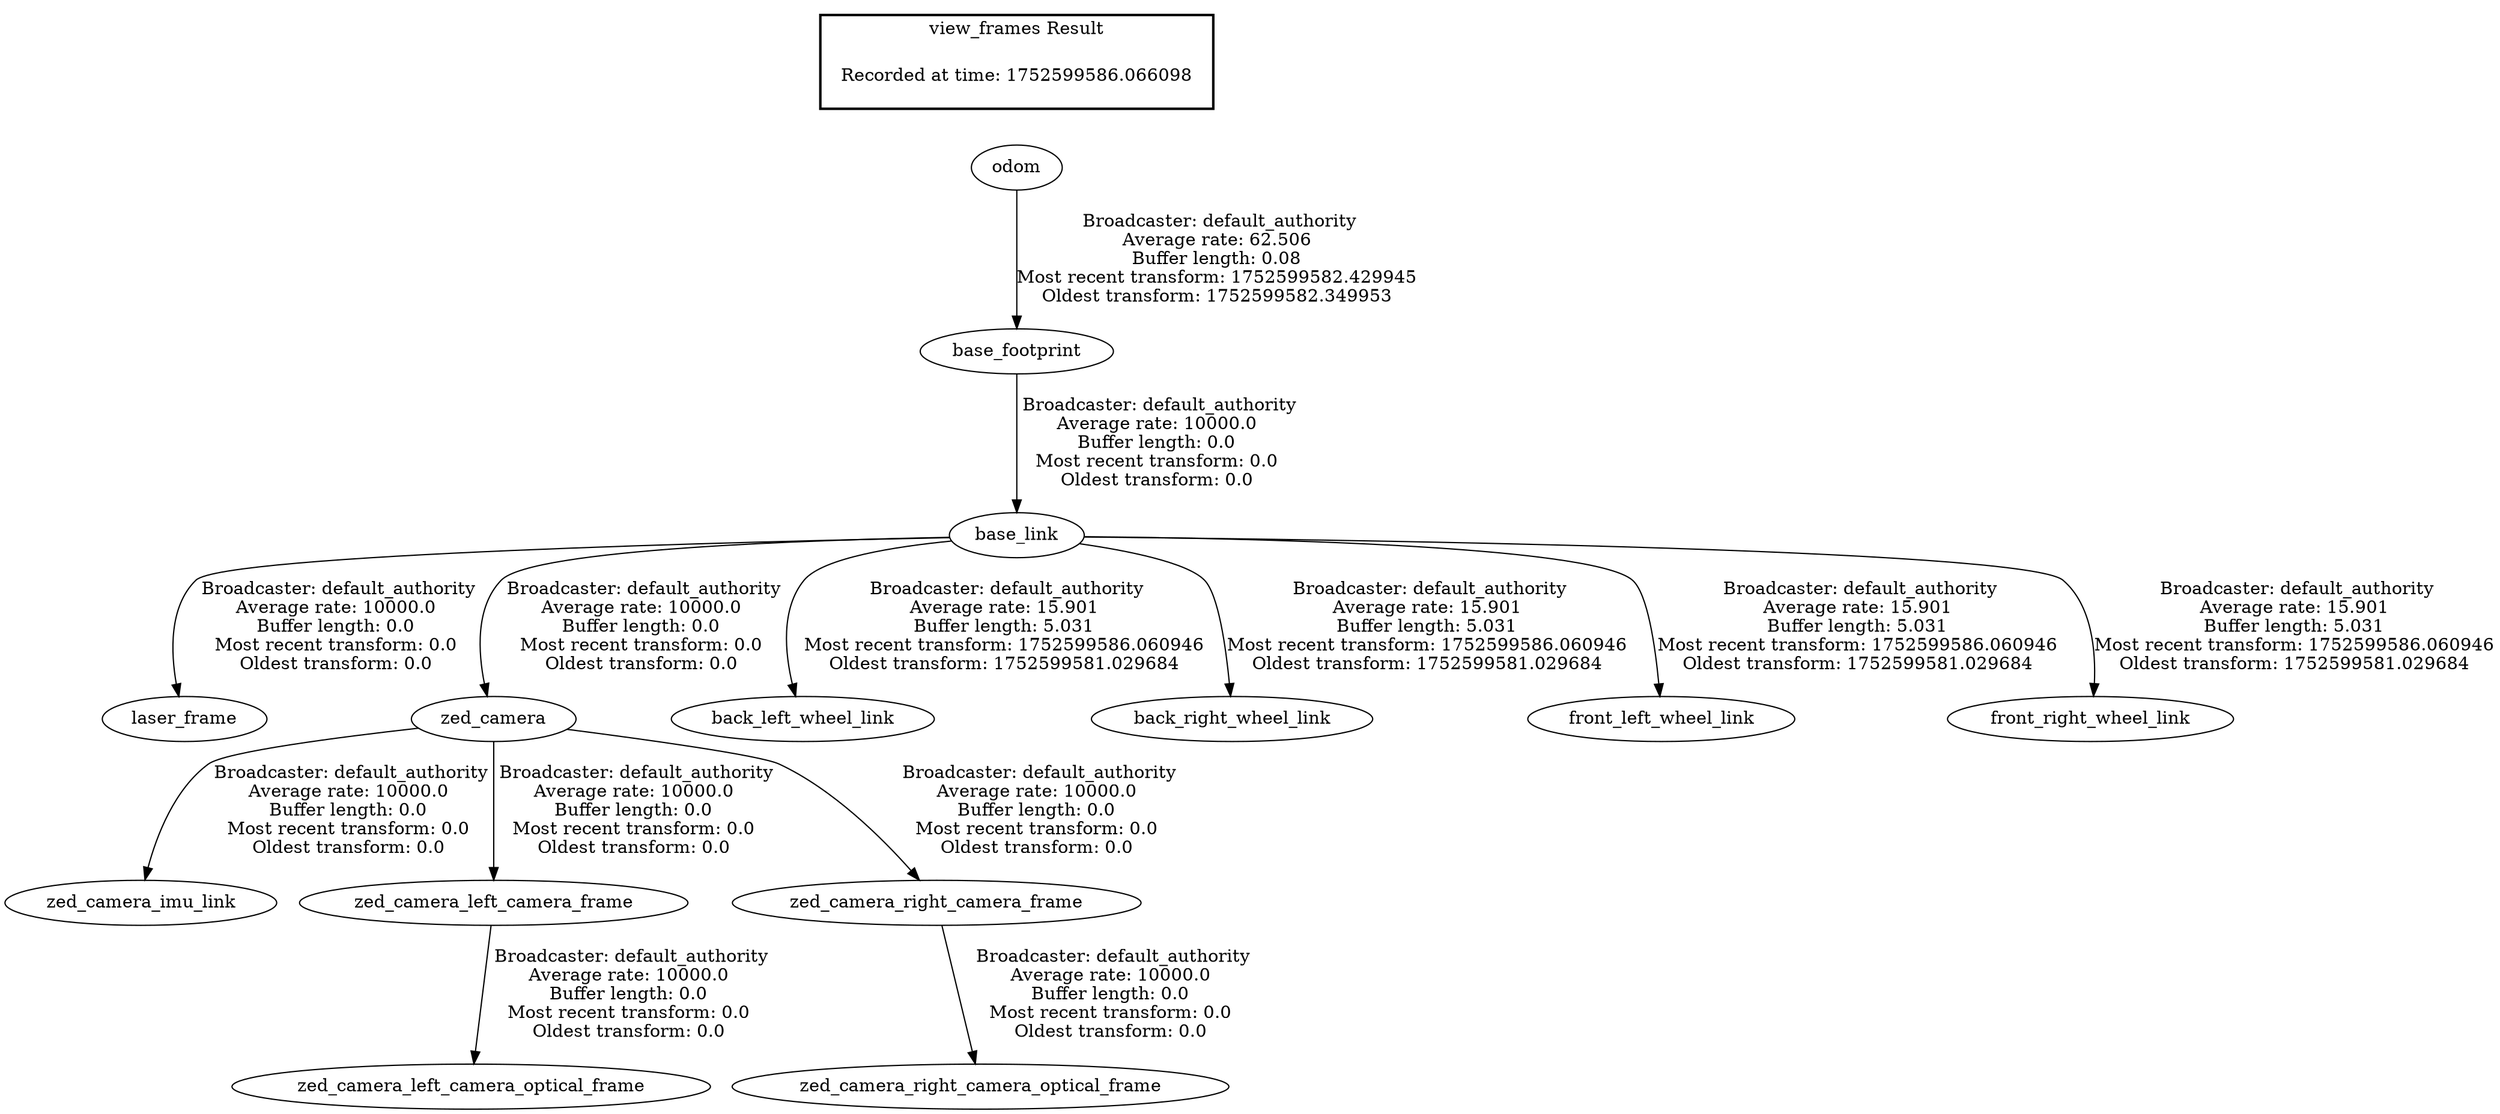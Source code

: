 digraph G {
"base_footprint" -> "base_link"[label=" Broadcaster: default_authority\nAverage rate: 10000.0\nBuffer length: 0.0\nMost recent transform: 0.0\nOldest transform: 0.0\n"];
"odom" -> "base_footprint"[label=" Broadcaster: default_authority\nAverage rate: 62.506\nBuffer length: 0.08\nMost recent transform: 1752599582.429945\nOldest transform: 1752599582.349953\n"];
"base_link" -> "laser_frame"[label=" Broadcaster: default_authority\nAverage rate: 10000.0\nBuffer length: 0.0\nMost recent transform: 0.0\nOldest transform: 0.0\n"];
"zed_camera" -> "zed_camera_imu_link"[label=" Broadcaster: default_authority\nAverage rate: 10000.0\nBuffer length: 0.0\nMost recent transform: 0.0\nOldest transform: 0.0\n"];
"base_link" -> "zed_camera"[label=" Broadcaster: default_authority\nAverage rate: 10000.0\nBuffer length: 0.0\nMost recent transform: 0.0\nOldest transform: 0.0\n"];
"zed_camera" -> "zed_camera_left_camera_frame"[label=" Broadcaster: default_authority\nAverage rate: 10000.0\nBuffer length: 0.0\nMost recent transform: 0.0\nOldest transform: 0.0\n"];
"zed_camera_left_camera_frame" -> "zed_camera_left_camera_optical_frame"[label=" Broadcaster: default_authority\nAverage rate: 10000.0\nBuffer length: 0.0\nMost recent transform: 0.0\nOldest transform: 0.0\n"];
"zed_camera" -> "zed_camera_right_camera_frame"[label=" Broadcaster: default_authority\nAverage rate: 10000.0\nBuffer length: 0.0\nMost recent transform: 0.0\nOldest transform: 0.0\n"];
"zed_camera_right_camera_frame" -> "zed_camera_right_camera_optical_frame"[label=" Broadcaster: default_authority\nAverage rate: 10000.0\nBuffer length: 0.0\nMost recent transform: 0.0\nOldest transform: 0.0\n"];
"base_link" -> "back_left_wheel_link"[label=" Broadcaster: default_authority\nAverage rate: 15.901\nBuffer length: 5.031\nMost recent transform: 1752599586.060946\nOldest transform: 1752599581.029684\n"];
"base_link" -> "back_right_wheel_link"[label=" Broadcaster: default_authority\nAverage rate: 15.901\nBuffer length: 5.031\nMost recent transform: 1752599586.060946\nOldest transform: 1752599581.029684\n"];
"base_link" -> "front_left_wheel_link"[label=" Broadcaster: default_authority\nAverage rate: 15.901\nBuffer length: 5.031\nMost recent transform: 1752599586.060946\nOldest transform: 1752599581.029684\n"];
"base_link" -> "front_right_wheel_link"[label=" Broadcaster: default_authority\nAverage rate: 15.901\nBuffer length: 5.031\nMost recent transform: 1752599586.060946\nOldest transform: 1752599581.029684\n"];
edge [style=invis];
 subgraph cluster_legend { style=bold; color=black; label ="view_frames Result";
"Recorded at time: 1752599586.066098"[ shape=plaintext ] ;
}->"odom";
}